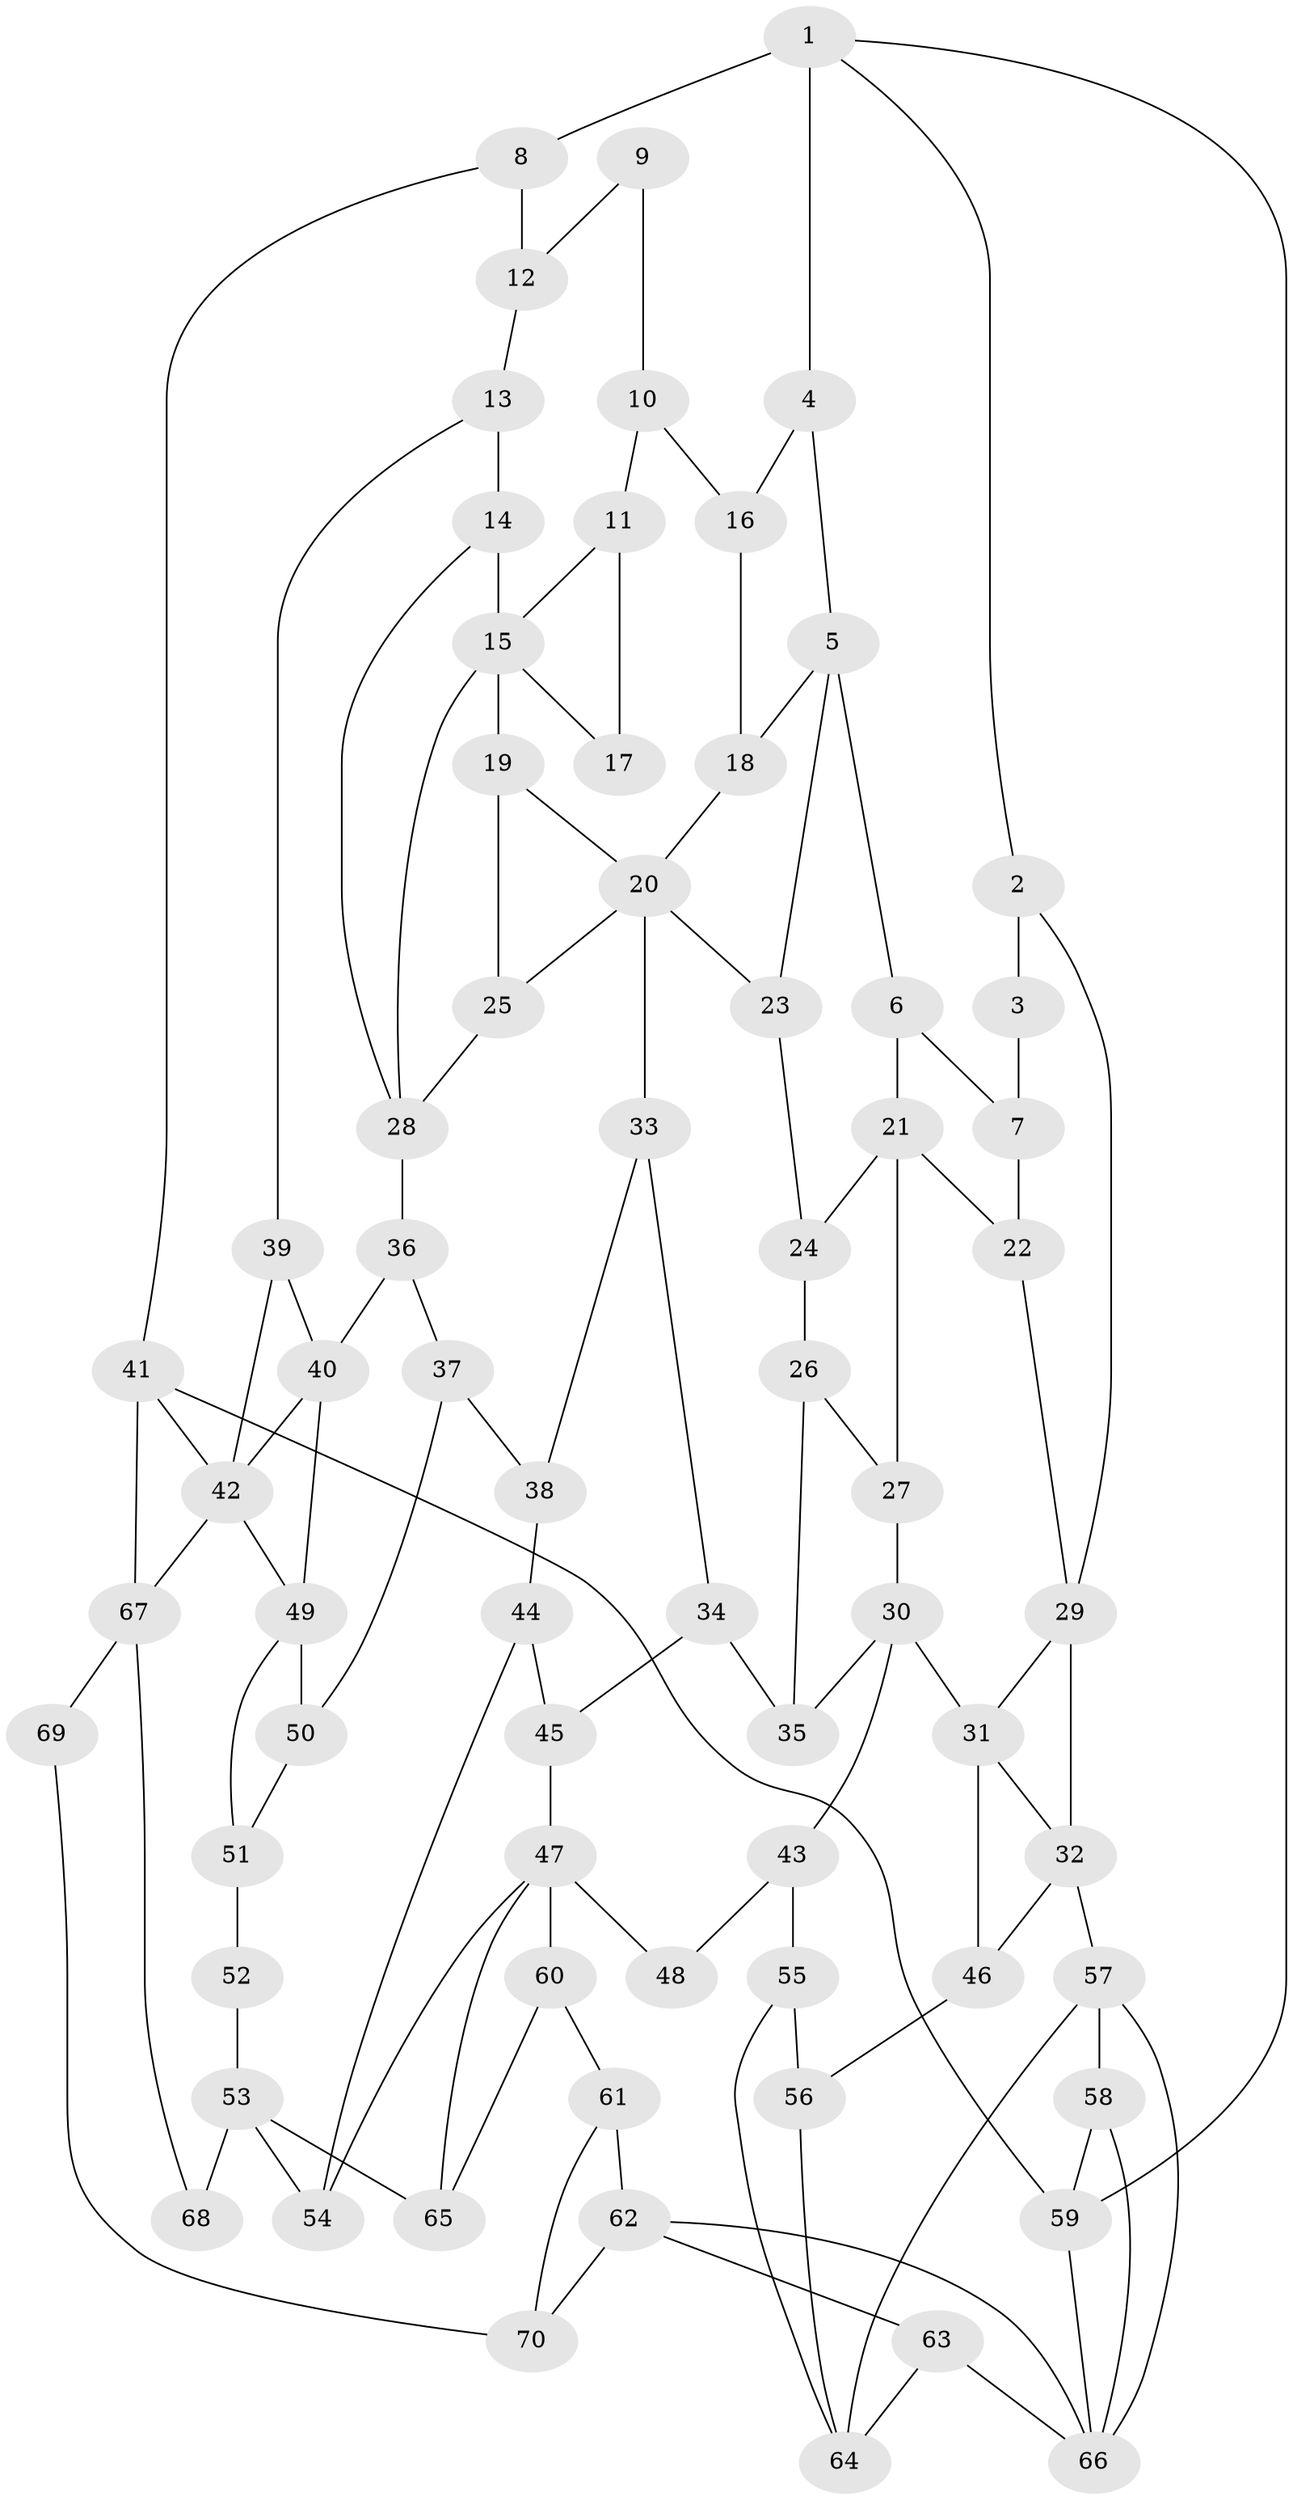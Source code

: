 // original degree distribution, {3: 0.02142857142857143, 6: 0.21428571428571427, 5: 0.55, 4: 0.21428571428571427}
// Generated by graph-tools (version 1.1) at 2025/38/03/09/25 02:38:21]
// undirected, 70 vertices, 115 edges
graph export_dot {
graph [start="1"]
  node [color=gray90,style=filled];
  1;
  2;
  3;
  4;
  5;
  6;
  7;
  8;
  9;
  10;
  11;
  12;
  13;
  14;
  15;
  16;
  17;
  18;
  19;
  20;
  21;
  22;
  23;
  24;
  25;
  26;
  27;
  28;
  29;
  30;
  31;
  32;
  33;
  34;
  35;
  36;
  37;
  38;
  39;
  40;
  41;
  42;
  43;
  44;
  45;
  46;
  47;
  48;
  49;
  50;
  51;
  52;
  53;
  54;
  55;
  56;
  57;
  58;
  59;
  60;
  61;
  62;
  63;
  64;
  65;
  66;
  67;
  68;
  69;
  70;
  1 -- 2 [weight=1.0];
  1 -- 4 [weight=1.0];
  1 -- 8 [weight=2.0];
  1 -- 59 [weight=1.0];
  2 -- 3 [weight=1.0];
  2 -- 29 [weight=1.0];
  3 -- 7 [weight=2.0];
  4 -- 5 [weight=1.0];
  4 -- 16 [weight=1.0];
  5 -- 6 [weight=2.0];
  5 -- 18 [weight=1.0];
  5 -- 23 [weight=1.0];
  6 -- 7 [weight=2.0];
  6 -- 21 [weight=2.0];
  7 -- 22 [weight=1.0];
  8 -- 12 [weight=1.0];
  8 -- 41 [weight=1.0];
  9 -- 10 [weight=1.0];
  9 -- 12 [weight=1.0];
  10 -- 11 [weight=1.0];
  10 -- 16 [weight=1.0];
  11 -- 15 [weight=1.0];
  11 -- 17 [weight=2.0];
  12 -- 13 [weight=1.0];
  13 -- 14 [weight=1.0];
  13 -- 39 [weight=1.0];
  14 -- 15 [weight=2.0];
  14 -- 28 [weight=1.0];
  15 -- 17 [weight=1.0];
  15 -- 19 [weight=1.0];
  15 -- 28 [weight=1.0];
  16 -- 18 [weight=1.0];
  18 -- 20 [weight=1.0];
  19 -- 20 [weight=1.0];
  19 -- 25 [weight=1.0];
  20 -- 23 [weight=1.0];
  20 -- 25 [weight=1.0];
  20 -- 33 [weight=2.0];
  21 -- 22 [weight=1.0];
  21 -- 24 [weight=1.0];
  21 -- 27 [weight=1.0];
  22 -- 29 [weight=1.0];
  23 -- 24 [weight=1.0];
  24 -- 26 [weight=1.0];
  25 -- 28 [weight=1.0];
  26 -- 27 [weight=1.0];
  26 -- 35 [weight=1.0];
  27 -- 30 [weight=1.0];
  28 -- 36 [weight=2.0];
  29 -- 31 [weight=1.0];
  29 -- 32 [weight=2.0];
  30 -- 31 [weight=2.0];
  30 -- 35 [weight=1.0];
  30 -- 43 [weight=2.0];
  31 -- 32 [weight=1.0];
  31 -- 46 [weight=1.0];
  32 -- 46 [weight=1.0];
  32 -- 57 [weight=2.0];
  33 -- 34 [weight=1.0];
  33 -- 38 [weight=1.0];
  34 -- 35 [weight=1.0];
  34 -- 45 [weight=1.0];
  36 -- 37 [weight=1.0];
  36 -- 40 [weight=2.0];
  37 -- 38 [weight=1.0];
  37 -- 50 [weight=1.0];
  38 -- 44 [weight=1.0];
  39 -- 40 [weight=1.0];
  39 -- 42 [weight=1.0];
  40 -- 42 [weight=1.0];
  40 -- 49 [weight=2.0];
  41 -- 42 [weight=1.0];
  41 -- 59 [weight=1.0];
  41 -- 67 [weight=1.0];
  42 -- 49 [weight=1.0];
  42 -- 67 [weight=1.0];
  43 -- 48 [weight=2.0];
  43 -- 55 [weight=1.0];
  44 -- 45 [weight=1.0];
  44 -- 54 [weight=1.0];
  45 -- 47 [weight=1.0];
  46 -- 56 [weight=1.0];
  47 -- 48 [weight=2.0];
  47 -- 54 [weight=1.0];
  47 -- 60 [weight=1.0];
  47 -- 65 [weight=1.0];
  49 -- 50 [weight=1.0];
  49 -- 51 [weight=1.0];
  50 -- 51 [weight=1.0];
  51 -- 52 [weight=4.0];
  52 -- 53 [weight=2.0];
  53 -- 54 [weight=1.0];
  53 -- 65 [weight=1.0];
  53 -- 68 [weight=2.0];
  55 -- 56 [weight=1.0];
  55 -- 64 [weight=1.0];
  56 -- 64 [weight=1.0];
  57 -- 58 [weight=1.0];
  57 -- 64 [weight=1.0];
  57 -- 66 [weight=1.0];
  58 -- 59 [weight=1.0];
  58 -- 66 [weight=1.0];
  59 -- 66 [weight=1.0];
  60 -- 61 [weight=1.0];
  60 -- 65 [weight=1.0];
  61 -- 62 [weight=1.0];
  61 -- 70 [weight=1.0];
  62 -- 63 [weight=3.0];
  62 -- 66 [weight=1.0];
  62 -- 70 [weight=1.0];
  63 -- 64 [weight=2.0];
  63 -- 66 [weight=1.0];
  67 -- 68 [weight=1.0];
  67 -- 69 [weight=2.0];
  69 -- 70 [weight=1.0];
}

